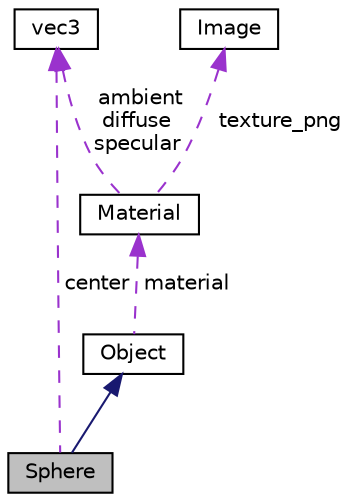 digraph "Sphere"
{
  edge [fontname="Helvetica",fontsize="10",labelfontname="Helvetica",labelfontsize="10"];
  node [fontname="Helvetica",fontsize="10",shape=record];
  Node2 [label="Sphere",height=0.2,width=0.4,color="black", fillcolor="grey75", style="filled", fontcolor="black"];
  Node3 -> Node2 [dir="back",color="midnightblue",fontsize="10",style="solid",fontname="Helvetica"];
  Node3 [label="Object",height=0.2,width=0.4,color="black", fillcolor="white", style="filled",URL="$structObject.html"];
  Node4 -> Node3 [dir="back",color="darkorchid3",fontsize="10",style="dashed",label=" material" ,fontname="Helvetica"];
  Node4 [label="Material",height=0.2,width=0.4,color="black", fillcolor="white", style="filled",URL="$structMaterial.html"];
  Node5 -> Node4 [dir="back",color="darkorchid3",fontsize="10",style="dashed",label=" ambient\ndiffuse\nspecular" ,fontname="Helvetica"];
  Node5 [label="vec3",height=0.2,width=0.4,color="black", fillcolor="white", style="filled",URL="$classvec3.html"];
  Node6 -> Node4 [dir="back",color="darkorchid3",fontsize="10",style="dashed",label=" texture_png" ,fontname="Helvetica"];
  Node6 [label="Image",height=0.2,width=0.4,color="black", fillcolor="white", style="filled",URL="$classImage.html"];
  Node5 -> Node2 [dir="back",color="darkorchid3",fontsize="10",style="dashed",label=" center" ,fontname="Helvetica"];
}
